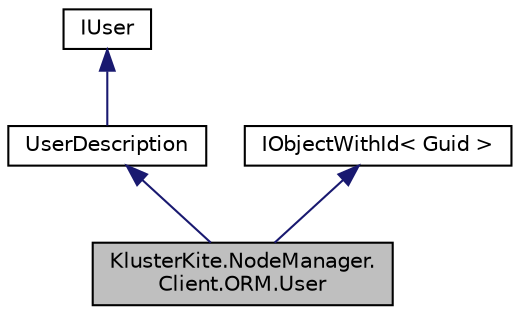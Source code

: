 digraph "KlusterKite.NodeManager.Client.ORM.User"
{
  edge [fontname="Helvetica",fontsize="10",labelfontname="Helvetica",labelfontsize="10"];
  node [fontname="Helvetica",fontsize="10",shape=record];
  Node4 [label="KlusterKite.NodeManager.\lClient.ORM.User",height=0.2,width=0.4,color="black", fillcolor="grey75", style="filled", fontcolor="black"];
  Node5 -> Node4 [dir="back",color="midnightblue",fontsize="10",style="solid",fontname="Helvetica"];
  Node5 [label="UserDescription",height=0.2,width=0.4,color="black", fillcolor="white", style="filled",URL="$class_kluster_kite_1_1_node_manager_1_1_client_1_1_o_r_m_1_1_user_description.html",tooltip="The short public user description "];
  Node6 -> Node5 [dir="back",color="midnightblue",fontsize="10",style="solid",fontname="Helvetica"];
  Node6 [label="IUser",height=0.2,width=0.4,color="black", fillcolor="white", style="filled",URL="$interface_kluster_kite_1_1_security_1_1_attributes_1_1_i_user.html",tooltip="The general interface to represent user in the system "];
  Node7 -> Node4 [dir="back",color="midnightblue",fontsize="10",style="solid",fontname="Helvetica"];
  Node7 [label="IObjectWithId\< Guid \>",height=0.2,width=0.4,color="black", fillcolor="white", style="filled",URL="$interface_kluster_kite_1_1_data_1_1_c_r_u_d_1_1_i_object_with_id.html"];
}
